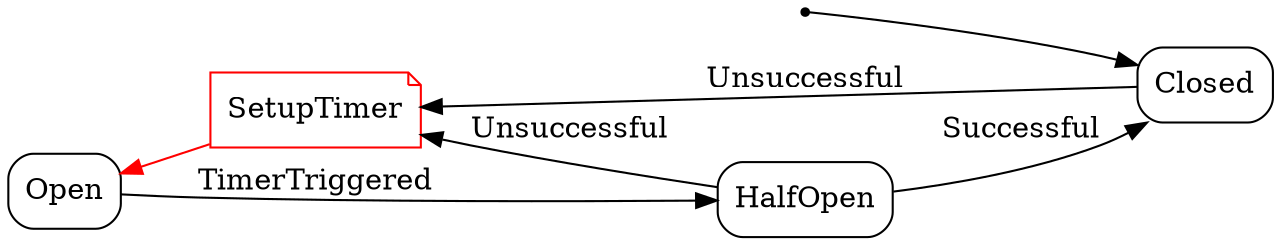 digraph "graph" {
  rankdir="LR";
  node [shape=Mrecord];
  newrank=true;
  SM_init [label="", shape=point];
  SM_init -> "Closed";
  "SetupTimer_Open" -> "Closed" [label="Unsuccessful"  arrowhead=none arrowtail=normal dir=both ];
  "Open" -> "HalfOpen" [label="TimerTriggered" ];
  "HalfOpen" -> "Closed" [label="Successful" ];
  "SetupTimer_Open" -> "HalfOpen" [label="Unsuccessful"  arrowhead=none arrowtail=normal dir=both ];
  "SetupTimer_Open" [label="SetupTimer" color=red shape=note ];
  "Open" -> "SetupTimer_Open" [ color=red arrowhead=none arrowtail=normal dir=both ];
}
